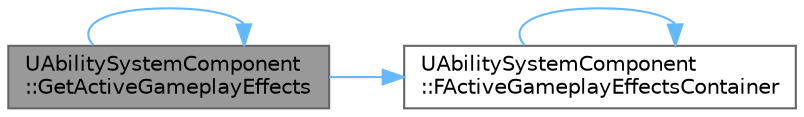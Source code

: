 digraph "UAbilitySystemComponent::GetActiveGameplayEffects"
{
 // INTERACTIVE_SVG=YES
 // LATEX_PDF_SIZE
  bgcolor="transparent";
  edge [fontname=Helvetica,fontsize=10,labelfontname=Helvetica,labelfontsize=10];
  node [fontname=Helvetica,fontsize=10,shape=box,height=0.2,width=0.4];
  rankdir="LR";
  Node1 [id="Node000001",label="UAbilitySystemComponent\l::GetActiveGameplayEffects",height=0.2,width=0.4,color="gray40", fillcolor="grey60", style="filled", fontcolor="black",tooltip="Returns all active gameplay effects on this ASC."];
  Node1 -> Node2 [id="edge1_Node000001_Node000002",color="steelblue1",style="solid",tooltip=" "];
  Node2 [id="Node000002",label="UAbilitySystemComponent\l::FActiveGameplayEffectsContainer",height=0.2,width=0.4,color="grey40", fillcolor="white", style="filled",URL="$d4/d2d/classUAbilitySystemComponent.html#ac172feee1df119b80ff40d29807569e5",tooltip=" "];
  Node2 -> Node2 [id="edge2_Node000002_Node000002",color="steelblue1",style="solid",tooltip=" "];
  Node1 -> Node1 [id="edge3_Node000001_Node000001",color="steelblue1",style="solid",tooltip=" "];
}
